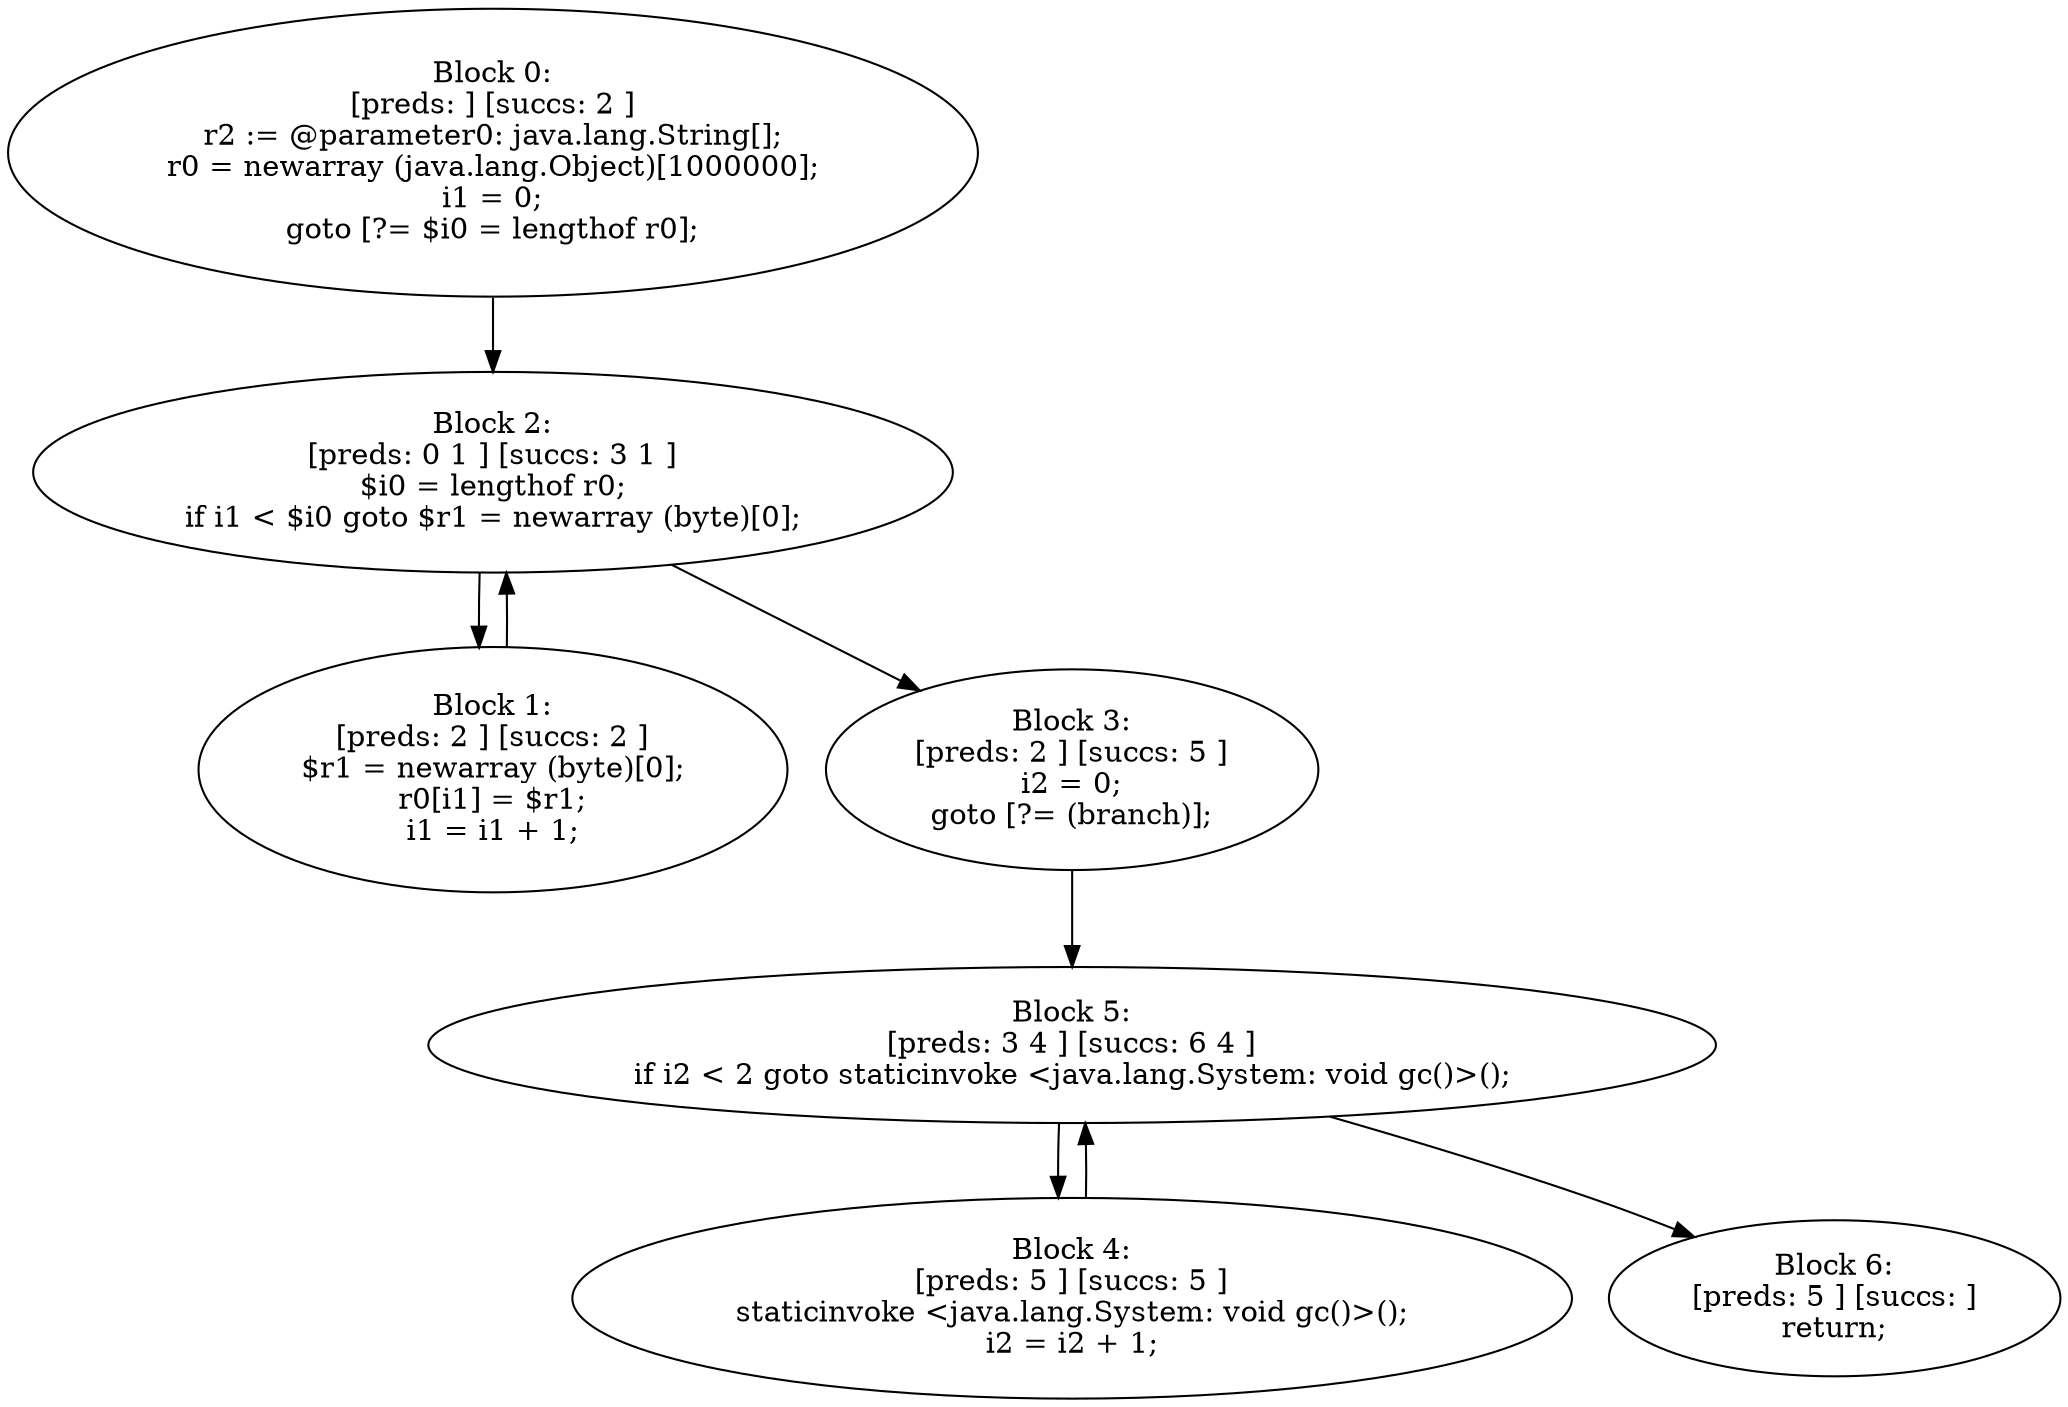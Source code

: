 digraph "unitGraph" {
    "Block 0:
[preds: ] [succs: 2 ]
r2 := @parameter0: java.lang.String[];
r0 = newarray (java.lang.Object)[1000000];
i1 = 0;
goto [?= $i0 = lengthof r0];
"
    "Block 1:
[preds: 2 ] [succs: 2 ]
$r1 = newarray (byte)[0];
r0[i1] = $r1;
i1 = i1 + 1;
"
    "Block 2:
[preds: 0 1 ] [succs: 3 1 ]
$i0 = lengthof r0;
if i1 < $i0 goto $r1 = newarray (byte)[0];
"
    "Block 3:
[preds: 2 ] [succs: 5 ]
i2 = 0;
goto [?= (branch)];
"
    "Block 4:
[preds: 5 ] [succs: 5 ]
staticinvoke <java.lang.System: void gc()>();
i2 = i2 + 1;
"
    "Block 5:
[preds: 3 4 ] [succs: 6 4 ]
if i2 < 2 goto staticinvoke <java.lang.System: void gc()>();
"
    "Block 6:
[preds: 5 ] [succs: ]
return;
"
    "Block 0:
[preds: ] [succs: 2 ]
r2 := @parameter0: java.lang.String[];
r0 = newarray (java.lang.Object)[1000000];
i1 = 0;
goto [?= $i0 = lengthof r0];
"->"Block 2:
[preds: 0 1 ] [succs: 3 1 ]
$i0 = lengthof r0;
if i1 < $i0 goto $r1 = newarray (byte)[0];
";
    "Block 1:
[preds: 2 ] [succs: 2 ]
$r1 = newarray (byte)[0];
r0[i1] = $r1;
i1 = i1 + 1;
"->"Block 2:
[preds: 0 1 ] [succs: 3 1 ]
$i0 = lengthof r0;
if i1 < $i0 goto $r1 = newarray (byte)[0];
";
    "Block 2:
[preds: 0 1 ] [succs: 3 1 ]
$i0 = lengthof r0;
if i1 < $i0 goto $r1 = newarray (byte)[0];
"->"Block 3:
[preds: 2 ] [succs: 5 ]
i2 = 0;
goto [?= (branch)];
";
    "Block 2:
[preds: 0 1 ] [succs: 3 1 ]
$i0 = lengthof r0;
if i1 < $i0 goto $r1 = newarray (byte)[0];
"->"Block 1:
[preds: 2 ] [succs: 2 ]
$r1 = newarray (byte)[0];
r0[i1] = $r1;
i1 = i1 + 1;
";
    "Block 3:
[preds: 2 ] [succs: 5 ]
i2 = 0;
goto [?= (branch)];
"->"Block 5:
[preds: 3 4 ] [succs: 6 4 ]
if i2 < 2 goto staticinvoke <java.lang.System: void gc()>();
";
    "Block 4:
[preds: 5 ] [succs: 5 ]
staticinvoke <java.lang.System: void gc()>();
i2 = i2 + 1;
"->"Block 5:
[preds: 3 4 ] [succs: 6 4 ]
if i2 < 2 goto staticinvoke <java.lang.System: void gc()>();
";
    "Block 5:
[preds: 3 4 ] [succs: 6 4 ]
if i2 < 2 goto staticinvoke <java.lang.System: void gc()>();
"->"Block 6:
[preds: 5 ] [succs: ]
return;
";
    "Block 5:
[preds: 3 4 ] [succs: 6 4 ]
if i2 < 2 goto staticinvoke <java.lang.System: void gc()>();
"->"Block 4:
[preds: 5 ] [succs: 5 ]
staticinvoke <java.lang.System: void gc()>();
i2 = i2 + 1;
";
}
